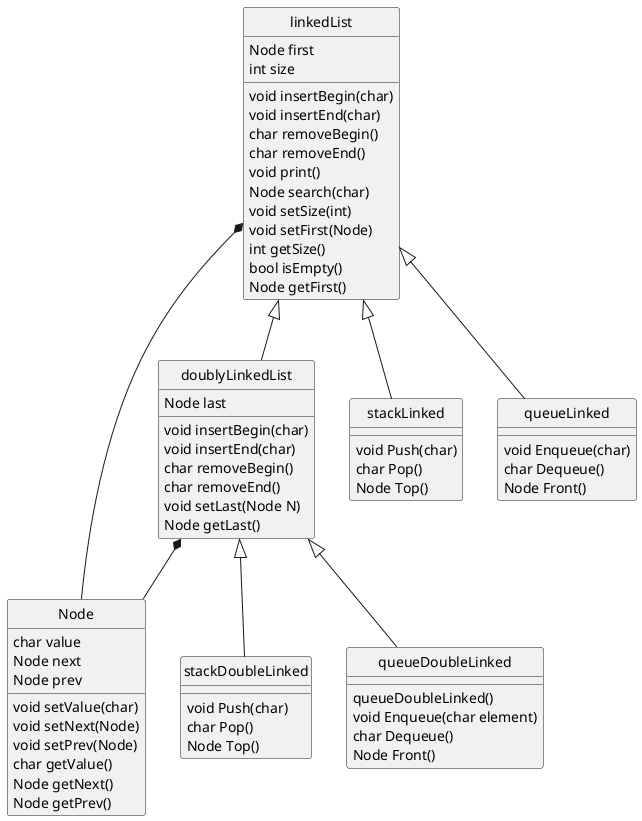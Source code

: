 @startuml teste

skinparam classAttributeIconSize 0
skinparam Monochrome true
hide circle

scale 1

linkedList *-- Node
doublyLinkedList *--Node
linkedList <|-- doublyLinkedList
linkedList <|-- stackLinked
linkedList <|-- queueLinked
doublyLinkedList <|-- stackDoubleLinked
doublyLinkedList <|-- queueDoubleLinked

class Node
{
		char value
		Node next
		Node prev


		void setValue(char)
		void setNext(Node)
		void setPrev(Node)
		char getValue()
		Node getNext()
		Node getPrev()

}


class linkedList
{
	
		Node first
		int size
	
		void insertBegin(char)
		void insertEnd(char)
		char removeBegin()
		char removeEnd()
		void print()
		Node search(char)
		void setSize(int)
		void setFirst(Node)
		int getSize()
		bool isEmpty()
		Node getFirst()
}

class doublyLinkedList
{
	Node last

	void insertBegin(char)
	void insertEnd(char)
	char removeBegin()
	char removeEnd()
	void setLast(Node N)
	Node getLast()
}


class stackLinked
{
		void Push(char)
		char Pop()
 		Node Top()
}

class queueLinked
{
		void Enqueue(char)
		char Dequeue()
		Node Front()
}

class stackDoubleLinked
{
		void Push(char)
		char Pop()
		Node Top()
}

class queueDoubleLinked
{
		queueDoubleLinked()
		void Enqueue(char element)
		char Dequeue()
		Node Front()
}


@enduml